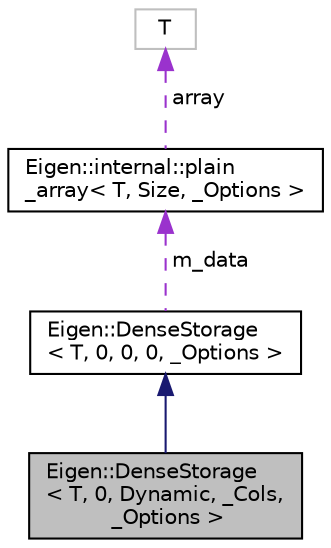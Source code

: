 digraph "Eigen::DenseStorage&lt; T, 0, Dynamic, _Cols, _Options &gt;"
{
  edge [fontname="Helvetica",fontsize="10",labelfontname="Helvetica",labelfontsize="10"];
  node [fontname="Helvetica",fontsize="10",shape=record];
  Node1 [label="Eigen::DenseStorage\l\< T, 0, Dynamic, _Cols,\l _Options \>",height=0.2,width=0.4,color="black", fillcolor="grey75", style="filled" fontcolor="black"];
  Node2 -> Node1 [dir="back",color="midnightblue",fontsize="10",style="solid",fontname="Helvetica"];
  Node2 [label="Eigen::DenseStorage\l\< T, 0, 0, 0, _Options \>",height=0.2,width=0.4,color="black", fillcolor="white", style="filled",URL="$classEigen_1_1DenseStorage.html"];
  Node3 -> Node2 [dir="back",color="darkorchid3",fontsize="10",style="dashed",label=" m_data" ,fontname="Helvetica"];
  Node3 [label="Eigen::internal::plain\l_array\< T, Size, _Options \>",height=0.2,width=0.4,color="black", fillcolor="white", style="filled",URL="$structEigen_1_1internal_1_1plain__array.html"];
  Node4 -> Node3 [dir="back",color="darkorchid3",fontsize="10",style="dashed",label=" array" ,fontname="Helvetica"];
  Node4 [label="T",height=0.2,width=0.4,color="grey75", fillcolor="white", style="filled"];
}
